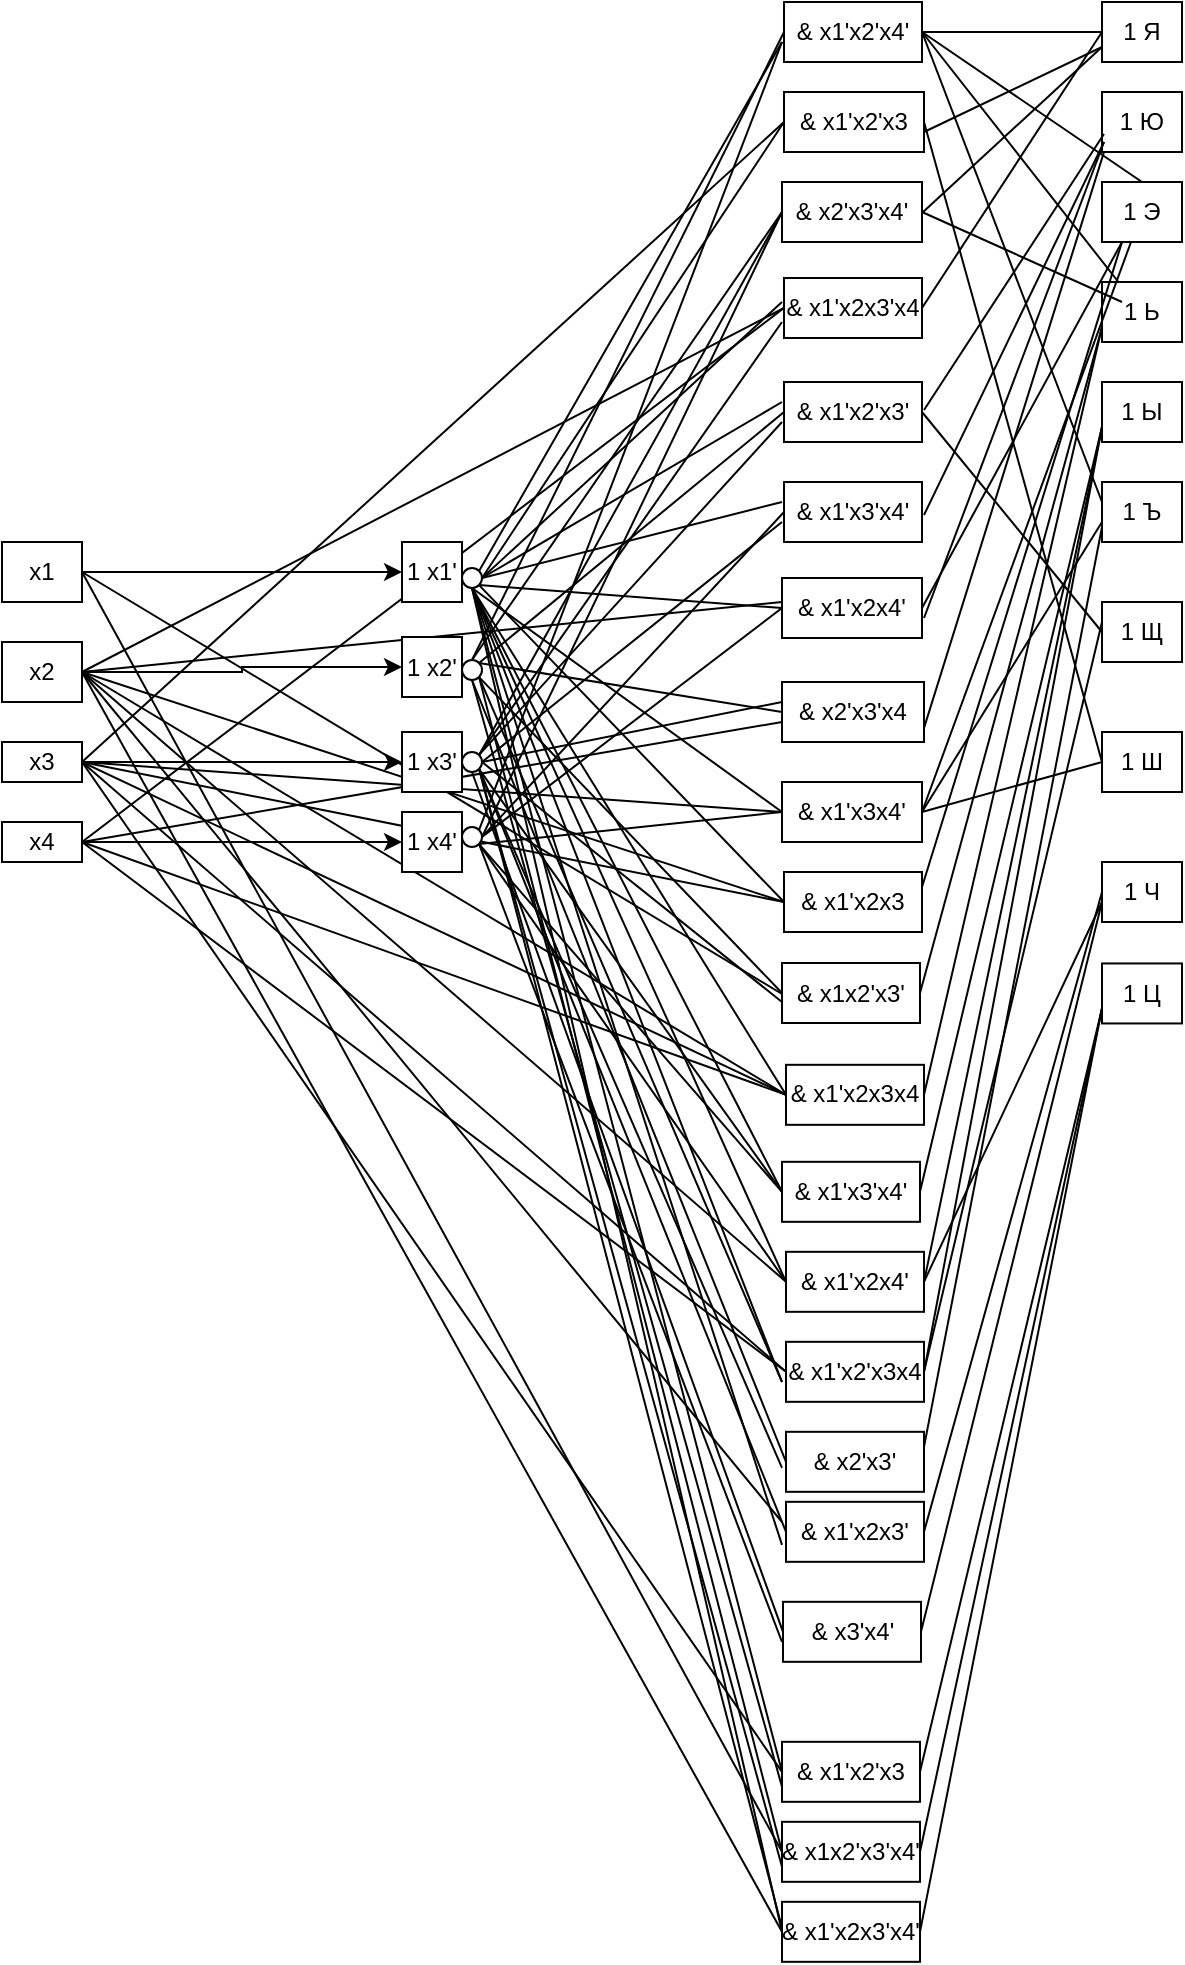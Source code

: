 <mxfile version="12.1.3" type="device" pages="1"><diagram id="SfGi0PFRdtM2f1Ms5nVr" name="Page-1"><mxGraphModel dx="848" dy="555" grid="1" gridSize="10" guides="1" tooltips="1" connect="1" arrows="1" fold="1" page="1" pageScale="1" pageWidth="827" pageHeight="1169" math="0" shadow="0"><root><mxCell id="0"/><mxCell id="1" parent="0"/><mxCell id="lSNuWzQc7EIY89o9hCFe-15" style="edgeStyle=orthogonalEdgeStyle;rounded=0;orthogonalLoop=1;jettySize=auto;html=1;exitX=1;exitY=0.5;exitDx=0;exitDy=0;entryX=0;entryY=0.5;entryDx=0;entryDy=0;" edge="1" parent="1" source="lSNuWzQc7EIY89o9hCFe-1" target="lSNuWzQc7EIY89o9hCFe-5"><mxGeometry relative="1" as="geometry"/></mxCell><mxCell id="lSNuWzQc7EIY89o9hCFe-158" style="edgeStyle=none;rounded=0;orthogonalLoop=1;jettySize=auto;html=1;exitX=1;exitY=0.5;exitDx=0;exitDy=0;endArrow=none;endFill=0;" edge="1" parent="1" source="lSNuWzQc7EIY89o9hCFe-1"><mxGeometry relative="1" as="geometry"><mxPoint x="480" y="596" as="targetPoint"/></mxGeometry></mxCell><mxCell id="lSNuWzQc7EIY89o9hCFe-159" style="edgeStyle=none;rounded=0;orthogonalLoop=1;jettySize=auto;html=1;exitX=1;exitY=0.5;exitDx=0;exitDy=0;entryX=0;entryY=0.5;entryDx=0;entryDy=0;endArrow=none;endFill=0;" edge="1" parent="1" source="lSNuWzQc7EIY89o9hCFe-1" target="lSNuWzQc7EIY89o9hCFe-90"><mxGeometry relative="1" as="geometry"/></mxCell><mxCell id="lSNuWzQc7EIY89o9hCFe-1" value="x1" style="rounded=0;whiteSpace=wrap;html=1;" vertex="1" parent="1"><mxGeometry x="90" y="370" width="40" height="30" as="geometry"/></mxCell><mxCell id="lSNuWzQc7EIY89o9hCFe-16" style="edgeStyle=orthogonalEdgeStyle;rounded=0;orthogonalLoop=1;jettySize=auto;html=1;exitX=1;exitY=0.5;exitDx=0;exitDy=0;entryX=0;entryY=0.5;entryDx=0;entryDy=0;" edge="1" parent="1" source="lSNuWzQc7EIY89o9hCFe-2" target="lSNuWzQc7EIY89o9hCFe-9"><mxGeometry relative="1" as="geometry"/></mxCell><mxCell id="lSNuWzQc7EIY89o9hCFe-164" style="edgeStyle=none;rounded=0;orthogonalLoop=1;jettySize=auto;html=1;exitX=1;exitY=0.5;exitDx=0;exitDy=0;endArrow=none;endFill=0;" edge="1" parent="1" source="lSNuWzQc7EIY89o9hCFe-2"><mxGeometry relative="1" as="geometry"><mxPoint x="480" y="400" as="targetPoint"/></mxGeometry></mxCell><mxCell id="lSNuWzQc7EIY89o9hCFe-165" style="edgeStyle=none;rounded=0;orthogonalLoop=1;jettySize=auto;html=1;exitX=1;exitY=0.5;exitDx=0;exitDy=0;entryX=0;entryY=0.5;entryDx=0;entryDy=0;endArrow=none;endFill=0;" edge="1" parent="1" source="lSNuWzQc7EIY89o9hCFe-2" target="lSNuWzQc7EIY89o9hCFe-38"><mxGeometry relative="1" as="geometry"/></mxCell><mxCell id="lSNuWzQc7EIY89o9hCFe-166" style="edgeStyle=none;rounded=0;orthogonalLoop=1;jettySize=auto;html=1;exitX=1;exitY=0.5;exitDx=0;exitDy=0;entryX=0;entryY=0.5;entryDx=0;entryDy=0;endArrow=none;endFill=0;" edge="1" parent="1" source="lSNuWzQc7EIY89o9hCFe-2" target="lSNuWzQc7EIY89o9hCFe-40"><mxGeometry relative="1" as="geometry"/></mxCell><mxCell id="lSNuWzQc7EIY89o9hCFe-167" style="edgeStyle=none;rounded=0;orthogonalLoop=1;jettySize=auto;html=1;exitX=1;exitY=0.5;exitDx=0;exitDy=0;entryX=0;entryY=0.5;entryDx=0;entryDy=0;endArrow=none;endFill=0;" edge="1" parent="1" source="lSNuWzQc7EIY89o9hCFe-2" target="lSNuWzQc7EIY89o9hCFe-64"><mxGeometry relative="1" as="geometry"/></mxCell><mxCell id="lSNuWzQc7EIY89o9hCFe-168" style="edgeStyle=none;rounded=0;orthogonalLoop=1;jettySize=auto;html=1;exitX=1;exitY=0.5;exitDx=0;exitDy=0;entryX=0;entryY=0.5;entryDx=0;entryDy=0;endArrow=none;endFill=0;" edge="1" parent="1" source="lSNuWzQc7EIY89o9hCFe-2" target="lSNuWzQc7EIY89o9hCFe-77"><mxGeometry relative="1" as="geometry"/></mxCell><mxCell id="lSNuWzQc7EIY89o9hCFe-169" style="edgeStyle=none;rounded=0;orthogonalLoop=1;jettySize=auto;html=1;exitX=1;exitY=0.5;exitDx=0;exitDy=0;endArrow=none;endFill=0;" edge="1" parent="1" source="lSNuWzQc7EIY89o9hCFe-2"><mxGeometry relative="1" as="geometry"><mxPoint x="480" y="860" as="targetPoint"/></mxGeometry></mxCell><mxCell id="lSNuWzQc7EIY89o9hCFe-170" style="edgeStyle=none;rounded=0;orthogonalLoop=1;jettySize=auto;html=1;exitX=1;exitY=0.5;exitDx=0;exitDy=0;entryX=0;entryY=0.5;entryDx=0;entryDy=0;endArrow=none;endFill=0;" edge="1" parent="1" source="lSNuWzQc7EIY89o9hCFe-2" target="lSNuWzQc7EIY89o9hCFe-100"><mxGeometry relative="1" as="geometry"/></mxCell><mxCell id="lSNuWzQc7EIY89o9hCFe-2" value="x2" style="rounded=0;whiteSpace=wrap;html=1;" vertex="1" parent="1"><mxGeometry x="90" y="420" width="40" height="30" as="geometry"/></mxCell><mxCell id="lSNuWzQc7EIY89o9hCFe-17" style="edgeStyle=orthogonalEdgeStyle;rounded=0;orthogonalLoop=1;jettySize=auto;html=1;exitX=1;exitY=0.5;exitDx=0;exitDy=0;entryX=0;entryY=0.5;entryDx=0;entryDy=0;" edge="1" parent="1" source="lSNuWzQc7EIY89o9hCFe-3" target="lSNuWzQc7EIY89o9hCFe-10"><mxGeometry relative="1" as="geometry"/></mxCell><mxCell id="lSNuWzQc7EIY89o9hCFe-171" style="edgeStyle=none;rounded=0;orthogonalLoop=1;jettySize=auto;html=1;exitX=1;exitY=0.5;exitDx=0;exitDy=0;entryX=0;entryY=0.5;entryDx=0;entryDy=0;endArrow=none;endFill=0;" edge="1" parent="1" source="lSNuWzQc7EIY89o9hCFe-3" target="lSNuWzQc7EIY89o9hCFe-36"><mxGeometry relative="1" as="geometry"/></mxCell><mxCell id="lSNuWzQc7EIY89o9hCFe-172" style="edgeStyle=none;rounded=0;orthogonalLoop=1;jettySize=auto;html=1;exitX=1;exitY=0.5;exitDx=0;exitDy=0;entryX=0;entryY=0.5;entryDx=0;entryDy=0;endArrow=none;endFill=0;" edge="1" parent="1" source="lSNuWzQc7EIY89o9hCFe-3" target="lSNuWzQc7EIY89o9hCFe-41"><mxGeometry relative="1" as="geometry"/></mxCell><mxCell id="lSNuWzQc7EIY89o9hCFe-173" style="edgeStyle=none;rounded=0;orthogonalLoop=1;jettySize=auto;html=1;exitX=1;exitY=0.5;exitDx=0;exitDy=0;entryX=0;entryY=0.5;entryDx=0;entryDy=0;endArrow=none;endFill=0;" edge="1" parent="1" source="lSNuWzQc7EIY89o9hCFe-3" target="lSNuWzQc7EIY89o9hCFe-40"><mxGeometry relative="1" as="geometry"/></mxCell><mxCell id="lSNuWzQc7EIY89o9hCFe-174" style="edgeStyle=none;rounded=0;orthogonalLoop=1;jettySize=auto;html=1;exitX=1;exitY=0.5;exitDx=0;exitDy=0;entryX=0;entryY=0.5;entryDx=0;entryDy=0;endArrow=none;endFill=0;" edge="1" parent="1" source="lSNuWzQc7EIY89o9hCFe-3" target="lSNuWzQc7EIY89o9hCFe-64"><mxGeometry relative="1" as="geometry"/></mxCell><mxCell id="lSNuWzQc7EIY89o9hCFe-175" style="edgeStyle=none;rounded=0;orthogonalLoop=1;jettySize=auto;html=1;exitX=1;exitY=0.5;exitDx=0;exitDy=0;entryX=0;entryY=0.5;entryDx=0;entryDy=0;endArrow=none;endFill=0;" edge="1" parent="1" source="lSNuWzQc7EIY89o9hCFe-3" target="lSNuWzQc7EIY89o9hCFe-76"><mxGeometry relative="1" as="geometry"/></mxCell><mxCell id="lSNuWzQc7EIY89o9hCFe-176" style="edgeStyle=none;rounded=0;orthogonalLoop=1;jettySize=auto;html=1;exitX=1;exitY=0.5;exitDx=0;exitDy=0;entryX=0;entryY=0.5;entryDx=0;entryDy=0;endArrow=none;endFill=0;" edge="1" parent="1" source="lSNuWzQc7EIY89o9hCFe-3" target="lSNuWzQc7EIY89o9hCFe-89"><mxGeometry relative="1" as="geometry"/></mxCell><mxCell id="lSNuWzQc7EIY89o9hCFe-3" value="x3" style="rounded=0;whiteSpace=wrap;html=1;" vertex="1" parent="1"><mxGeometry x="90" y="470" width="40" height="20" as="geometry"/></mxCell><mxCell id="lSNuWzQc7EIY89o9hCFe-18" style="edgeStyle=orthogonalEdgeStyle;rounded=0;orthogonalLoop=1;jettySize=auto;html=1;exitX=1;exitY=0.5;exitDx=0;exitDy=0;entryX=0;entryY=0.5;entryDx=0;entryDy=0;" edge="1" parent="1" source="lSNuWzQc7EIY89o9hCFe-4" target="lSNuWzQc7EIY89o9hCFe-11"><mxGeometry relative="1" as="geometry"/></mxCell><mxCell id="lSNuWzQc7EIY89o9hCFe-177" style="edgeStyle=none;rounded=0;orthogonalLoop=1;jettySize=auto;html=1;exitX=1;exitY=0.5;exitDx=0;exitDy=0;entryX=0;entryY=0.5;entryDx=0;entryDy=0;endArrow=none;endFill=0;" edge="1" parent="1" source="lSNuWzQc7EIY89o9hCFe-4" target="lSNuWzQc7EIY89o9hCFe-38"><mxGeometry relative="1" as="geometry"/></mxCell><mxCell id="lSNuWzQc7EIY89o9hCFe-178" style="edgeStyle=none;rounded=0;orthogonalLoop=1;jettySize=auto;html=1;exitX=1;exitY=0.5;exitDx=0;exitDy=0;endArrow=none;endFill=0;" edge="1" parent="1" source="lSNuWzQc7EIY89o9hCFe-4"><mxGeometry relative="1" as="geometry"><mxPoint x="480" y="460" as="targetPoint"/></mxGeometry></mxCell><mxCell id="lSNuWzQc7EIY89o9hCFe-179" style="edgeStyle=none;rounded=0;orthogonalLoop=1;jettySize=auto;html=1;exitX=1;exitY=0.5;exitDx=0;exitDy=0;entryX=0;entryY=0.5;entryDx=0;entryDy=0;endArrow=none;endFill=0;" edge="1" parent="1" source="lSNuWzQc7EIY89o9hCFe-4" target="lSNuWzQc7EIY89o9hCFe-64"><mxGeometry relative="1" as="geometry"/></mxCell><mxCell id="lSNuWzQc7EIY89o9hCFe-180" style="edgeStyle=none;rounded=0;orthogonalLoop=1;jettySize=auto;html=1;exitX=1;exitY=0.5;exitDx=0;exitDy=0;endArrow=none;endFill=0;entryX=0;entryY=0.5;entryDx=0;entryDy=0;" edge="1" parent="1" source="lSNuWzQc7EIY89o9hCFe-4" target="lSNuWzQc7EIY89o9hCFe-76"><mxGeometry relative="1" as="geometry"><mxPoint x="130" y="680" as="targetPoint"/></mxGeometry></mxCell><mxCell id="lSNuWzQc7EIY89o9hCFe-4" value="x4" style="rounded=0;whiteSpace=wrap;html=1;" vertex="1" parent="1"><mxGeometry x="90" y="510" width="40" height="20" as="geometry"/></mxCell><mxCell id="lSNuWzQc7EIY89o9hCFe-5" value="1 x1'" style="rounded=0;whiteSpace=wrap;html=1;" vertex="1" parent="1"><mxGeometry x="290" y="370" width="30" height="30" as="geometry"/></mxCell><mxCell id="lSNuWzQc7EIY89o9hCFe-9" value="1 x2'" style="rounded=0;whiteSpace=wrap;html=1;" vertex="1" parent="1"><mxGeometry x="290" y="417.5" width="30" height="30" as="geometry"/></mxCell><mxCell id="lSNuWzQc7EIY89o9hCFe-10" value="1 x3'" style="rounded=0;whiteSpace=wrap;html=1;" vertex="1" parent="1"><mxGeometry x="290" y="465" width="30" height="30" as="geometry"/></mxCell><mxCell id="lSNuWzQc7EIY89o9hCFe-11" value="1 x4'" style="rounded=0;whiteSpace=wrap;html=1;" vertex="1" parent="1"><mxGeometry x="290" y="505" width="30" height="30" as="geometry"/></mxCell><mxCell id="lSNuWzQc7EIY89o9hCFe-19" value="1 Я" style="rounded=0;whiteSpace=wrap;html=1;" vertex="1" parent="1"><mxGeometry x="640" y="100" width="40" height="30" as="geometry"/></mxCell><mxCell id="lSNuWzQc7EIY89o9hCFe-20" value="1 Ю" style="rounded=0;whiteSpace=wrap;html=1;" vertex="1" parent="1"><mxGeometry x="640" y="145" width="40" height="30" as="geometry"/></mxCell><mxCell id="lSNuWzQc7EIY89o9hCFe-21" value="1 Э" style="rounded=0;whiteSpace=wrap;html=1;" vertex="1" parent="1"><mxGeometry x="640" y="190" width="40" height="30" as="geometry"/></mxCell><mxCell id="lSNuWzQc7EIY89o9hCFe-22" value="1 Ь" style="rounded=0;whiteSpace=wrap;html=1;" vertex="1" parent="1"><mxGeometry x="640" y="240" width="40" height="30" as="geometry"/></mxCell><mxCell id="lSNuWzQc7EIY89o9hCFe-23" value="1 Ы" style="rounded=0;whiteSpace=wrap;html=1;" vertex="1" parent="1"><mxGeometry x="640" y="290" width="40" height="30" as="geometry"/></mxCell><mxCell id="lSNuWzQc7EIY89o9hCFe-24" value="1 Ъ" style="rounded=0;whiteSpace=wrap;html=1;" vertex="1" parent="1"><mxGeometry x="640" y="340" width="40" height="30" as="geometry"/></mxCell><mxCell id="lSNuWzQc7EIY89o9hCFe-25" value="1 Щ" style="rounded=0;whiteSpace=wrap;html=1;" vertex="1" parent="1"><mxGeometry x="640" y="400" width="40" height="30" as="geometry"/></mxCell><mxCell id="lSNuWzQc7EIY89o9hCFe-26" value="1 Ш" style="rounded=0;whiteSpace=wrap;html=1;" vertex="1" parent="1"><mxGeometry x="640" y="465" width="40" height="30" as="geometry"/></mxCell><mxCell id="lSNuWzQc7EIY89o9hCFe-27" value="1 Ч" style="rounded=0;whiteSpace=wrap;html=1;" vertex="1" parent="1"><mxGeometry x="640" y="530" width="40" height="30" as="geometry"/></mxCell><mxCell id="lSNuWzQc7EIY89o9hCFe-28" value="1 Ц" style="rounded=0;whiteSpace=wrap;html=1;" vertex="1" parent="1"><mxGeometry x="640" y="580.727" width="40" height="30" as="geometry"/></mxCell><mxCell id="lSNuWzQc7EIY89o9hCFe-45" style="edgeStyle=orthogonalEdgeStyle;rounded=0;orthogonalLoop=1;jettySize=auto;html=1;exitX=1;exitY=0.5;exitDx=0;exitDy=0;entryX=0;entryY=0.5;entryDx=0;entryDy=0;endArrow=none;endFill=0;" edge="1" parent="1" source="lSNuWzQc7EIY89o9hCFe-31" target="lSNuWzQc7EIY89o9hCFe-19"><mxGeometry relative="1" as="geometry"/></mxCell><mxCell id="lSNuWzQc7EIY89o9hCFe-62" style="edgeStyle=none;rounded=0;orthogonalLoop=1;jettySize=auto;html=1;exitX=1;exitY=0.5;exitDx=0;exitDy=0;endArrow=none;endFill=0;" edge="1" parent="1" source="lSNuWzQc7EIY89o9hCFe-31" target="lSNuWzQc7EIY89o9hCFe-22"><mxGeometry relative="1" as="geometry"/></mxCell><mxCell id="lSNuWzQc7EIY89o9hCFe-84" style="edgeStyle=none;rounded=0;orthogonalLoop=1;jettySize=auto;html=1;exitX=1;exitY=0.5;exitDx=0;exitDy=0;endArrow=none;endFill=0;" edge="1" parent="1" source="lSNuWzQc7EIY89o9hCFe-31"><mxGeometry relative="1" as="geometry"><mxPoint x="640" y="350" as="targetPoint"/></mxGeometry></mxCell><mxCell id="lSNuWzQc7EIY89o9hCFe-31" value="&amp;amp;&amp;nbsp;x1'x2'x4'" style="rounded=0;whiteSpace=wrap;html=1;" vertex="1" parent="1"><mxGeometry x="481" y="100" width="69" height="30" as="geometry"/></mxCell><mxCell id="lSNuWzQc7EIY89o9hCFe-86" style="edgeStyle=none;rounded=0;orthogonalLoop=1;jettySize=auto;html=1;exitX=1;exitY=0.5;exitDx=0;exitDy=0;entryX=0;entryY=0.5;entryDx=0;entryDy=0;endArrow=none;endFill=0;" edge="1" parent="1" source="lSNuWzQc7EIY89o9hCFe-34" target="lSNuWzQc7EIY89o9hCFe-25"><mxGeometry relative="1" as="geometry"/></mxCell><mxCell id="lSNuWzQc7EIY89o9hCFe-34" value="&amp;amp;&amp;nbsp;x1'x2'x3'" style="rounded=0;whiteSpace=wrap;html=1;" vertex="1" parent="1"><mxGeometry x="481" y="290" width="69" height="30" as="geometry"/></mxCell><mxCell id="lSNuWzQc7EIY89o9hCFe-72" style="edgeStyle=none;rounded=0;orthogonalLoop=1;jettySize=auto;html=1;exitX=1;exitY=0.5;exitDx=0;exitDy=0;endArrow=none;endFill=0;" edge="1" parent="1" source="lSNuWzQc7EIY89o9hCFe-35"><mxGeometry relative="1" as="geometry"><mxPoint x="650" y="250" as="targetPoint"/></mxGeometry></mxCell><mxCell id="lSNuWzQc7EIY89o9hCFe-35" value="&amp;amp;&amp;nbsp;x2'x3'x4'" style="rounded=0;whiteSpace=wrap;html=1;" vertex="1" parent="1"><mxGeometry x="480" y="190" width="70" height="30" as="geometry"/></mxCell><mxCell id="lSNuWzQc7EIY89o9hCFe-92" style="edgeStyle=none;rounded=0;orthogonalLoop=1;jettySize=auto;html=1;exitX=1;exitY=0.5;exitDx=0;exitDy=0;entryX=0;entryY=0.5;entryDx=0;entryDy=0;endArrow=none;endFill=0;" edge="1" parent="1" source="lSNuWzQc7EIY89o9hCFe-36" target="lSNuWzQc7EIY89o9hCFe-26"><mxGeometry relative="1" as="geometry"/></mxCell><mxCell id="lSNuWzQc7EIY89o9hCFe-36" value="&amp;amp;&amp;nbsp;x1'x2'x3" style="rounded=0;whiteSpace=wrap;html=1;" vertex="1" parent="1"><mxGeometry x="481" y="145" width="70" height="30" as="geometry"/></mxCell><mxCell id="lSNuWzQc7EIY89o9hCFe-37" value="&amp;amp;&amp;nbsp;x1'x3'x4'" style="rounded=0;whiteSpace=wrap;html=1;" vertex="1" parent="1"><mxGeometry x="481" y="340" width="69" height="30" as="geometry"/></mxCell><mxCell id="lSNuWzQc7EIY89o9hCFe-38" value="&amp;amp;&amp;nbsp;x1'x2x3'x4" style="rounded=0;whiteSpace=wrap;html=1;" vertex="1" parent="1"><mxGeometry x="481" y="238" width="69" height="30" as="geometry"/></mxCell><mxCell id="lSNuWzQc7EIY89o9hCFe-39" value="&amp;amp;&amp;nbsp;x2'x3'x4" style="rounded=0;whiteSpace=wrap;html=1;" vertex="1" parent="1"><mxGeometry x="480" y="440" width="71" height="30" as="geometry"/></mxCell><mxCell id="lSNuWzQc7EIY89o9hCFe-59" style="edgeStyle=none;rounded=0;orthogonalLoop=1;jettySize=auto;html=1;exitX=1;exitY=0.25;exitDx=0;exitDy=0;endArrow=none;endFill=0;" edge="1" parent="1" source="lSNuWzQc7EIY89o9hCFe-40"><mxGeometry relative="1" as="geometry"><mxPoint x="650" y="220" as="targetPoint"/></mxGeometry></mxCell><mxCell id="lSNuWzQc7EIY89o9hCFe-40" value="&amp;amp;&amp;nbsp;x1'x2x3" style="rounded=0;whiteSpace=wrap;html=1;" vertex="1" parent="1"><mxGeometry x="481" y="535" width="69" height="30" as="geometry"/></mxCell><mxCell id="lSNuWzQc7EIY89o9hCFe-58" style="edgeStyle=none;rounded=0;orthogonalLoop=1;jettySize=auto;html=1;exitX=1;exitY=0.5;exitDx=0;exitDy=0;endArrow=none;endFill=0;" edge="1" parent="1" source="lSNuWzQc7EIY89o9hCFe-41" target="lSNuWzQc7EIY89o9hCFe-21"><mxGeometry relative="1" as="geometry"/></mxCell><mxCell id="lSNuWzQc7EIY89o9hCFe-85" style="edgeStyle=none;rounded=0;orthogonalLoop=1;jettySize=auto;html=1;exitX=1;exitY=0.5;exitDx=0;exitDy=0;endArrow=none;endFill=0;" edge="1" parent="1" source="lSNuWzQc7EIY89o9hCFe-41"><mxGeometry relative="1" as="geometry"><mxPoint x="640" y="360" as="targetPoint"/></mxGeometry></mxCell><mxCell id="lSNuWzQc7EIY89o9hCFe-93" style="edgeStyle=none;rounded=0;orthogonalLoop=1;jettySize=auto;html=1;exitX=1;exitY=0.5;exitDx=0;exitDy=0;endArrow=none;endFill=0;" edge="1" parent="1" source="lSNuWzQc7EIY89o9hCFe-41"><mxGeometry relative="1" as="geometry"><mxPoint x="640" y="480" as="targetPoint"/></mxGeometry></mxCell><mxCell id="lSNuWzQc7EIY89o9hCFe-41" value="&amp;amp;&amp;nbsp;x1'x3x4'" style="rounded=0;whiteSpace=wrap;html=1;" vertex="1" parent="1"><mxGeometry x="480" y="490" width="70" height="30" as="geometry"/></mxCell><mxCell id="lSNuWzQc7EIY89o9hCFe-61" style="edgeStyle=none;rounded=0;orthogonalLoop=1;jettySize=auto;html=1;exitX=1;exitY=0.5;exitDx=0;exitDy=0;entryX=0.25;entryY=1;entryDx=0;entryDy=0;endArrow=none;endFill=0;" edge="1" parent="1" source="lSNuWzQc7EIY89o9hCFe-42" target="lSNuWzQc7EIY89o9hCFe-21"><mxGeometry relative="1" as="geometry"/></mxCell><mxCell id="lSNuWzQc7EIY89o9hCFe-42" value="&amp;amp;&amp;nbsp;x1'x2x4'" style="rounded=0;whiteSpace=wrap;html=1;" vertex="1" parent="1"><mxGeometry x="480" y="388" width="70" height="30" as="geometry"/></mxCell><mxCell id="lSNuWzQc7EIY89o9hCFe-47" value="" style="endArrow=none;html=1;entryX=0;entryY=0.75;entryDx=0;entryDy=0;" edge="1" parent="1" target="lSNuWzQc7EIY89o9hCFe-19"><mxGeometry width="50" height="50" relative="1" as="geometry"><mxPoint x="551" y="165" as="sourcePoint"/><mxPoint x="601" y="115" as="targetPoint"/></mxGeometry></mxCell><mxCell id="lSNuWzQc7EIY89o9hCFe-48" value="" style="endArrow=none;html=1;entryX=0;entryY=0.75;entryDx=0;entryDy=0;" edge="1" parent="1" target="lSNuWzQc7EIY89o9hCFe-19"><mxGeometry width="50" height="50" relative="1" as="geometry"><mxPoint x="550" y="205.5" as="sourcePoint"/><mxPoint x="639" y="163" as="targetPoint"/></mxGeometry></mxCell><mxCell id="lSNuWzQc7EIY89o9hCFe-49" value="" style="endArrow=none;html=1;exitX=1;exitY=0.5;exitDx=0;exitDy=0;" edge="1" parent="1" source="lSNuWzQc7EIY89o9hCFe-38"><mxGeometry width="50" height="50" relative="1" as="geometry"><mxPoint x="571" y="185" as="sourcePoint"/><mxPoint x="640" y="115" as="targetPoint"/></mxGeometry></mxCell><mxCell id="lSNuWzQc7EIY89o9hCFe-52" value="" style="endArrow=none;html=1;exitX=1;exitY=0.5;exitDx=0;exitDy=0;" edge="1" parent="1"><mxGeometry width="50" height="50" relative="1" as="geometry"><mxPoint x="551" y="304" as="sourcePoint"/><mxPoint x="641" y="166" as="targetPoint"/></mxGeometry></mxCell><mxCell id="lSNuWzQc7EIY89o9hCFe-53" value="" style="endArrow=none;html=1;exitX=1;exitY=0.5;exitDx=0;exitDy=0;" edge="1" parent="1"><mxGeometry width="50" height="50" relative="1" as="geometry"><mxPoint x="551" y="463" as="sourcePoint"/><mxPoint x="641" y="175" as="targetPoint"/></mxGeometry></mxCell><mxCell id="lSNuWzQc7EIY89o9hCFe-54" value="" style="endArrow=none;html=1;exitX=1;exitY=0.5;exitDx=0;exitDy=0;" edge="1" parent="1"><mxGeometry width="50" height="50" relative="1" as="geometry"><mxPoint x="551" y="356.5" as="sourcePoint"/><mxPoint x="641" y="170" as="targetPoint"/></mxGeometry></mxCell><mxCell id="lSNuWzQc7EIY89o9hCFe-55" value="" style="endArrow=none;html=1;exitX=1;exitY=0.5;exitDx=0;exitDy=0;" edge="1" parent="1"><mxGeometry width="50" height="50" relative="1" as="geometry"><mxPoint x="551" y="408" as="sourcePoint"/><mxPoint x="641" y="170" as="targetPoint"/></mxGeometry></mxCell><mxCell id="lSNuWzQc7EIY89o9hCFe-57" style="rounded=0;orthogonalLoop=1;jettySize=auto;html=1;exitX=1;exitY=0.5;exitDx=0;exitDy=0;entryX=0.5;entryY=0;entryDx=0;entryDy=0;endArrow=none;endFill=0;" edge="1" parent="1" target="lSNuWzQc7EIY89o9hCFe-21"><mxGeometry relative="1" as="geometry"><mxPoint x="550" y="115" as="sourcePoint"/><mxPoint x="640" y="115" as="targetPoint"/></mxGeometry></mxCell><mxCell id="lSNuWzQc7EIY89o9hCFe-71" style="edgeStyle=none;rounded=0;orthogonalLoop=1;jettySize=auto;html=1;exitX=1;exitY=0.5;exitDx=0;exitDy=0;entryX=0;entryY=0.75;entryDx=0;entryDy=0;endArrow=none;endFill=0;" edge="1" parent="1" source="lSNuWzQc7EIY89o9hCFe-63" target="lSNuWzQc7EIY89o9hCFe-22"><mxGeometry relative="1" as="geometry"/></mxCell><mxCell id="lSNuWzQc7EIY89o9hCFe-63" value="&amp;amp;&amp;nbsp;x1x2'x3'" style="rounded=0;whiteSpace=wrap;html=1;" vertex="1" parent="1"><mxGeometry x="480" y="580.5" width="69" height="30" as="geometry"/></mxCell><mxCell id="lSNuWzQc7EIY89o9hCFe-74" style="edgeStyle=none;rounded=0;orthogonalLoop=1;jettySize=auto;html=1;exitX=1;exitY=0.5;exitDx=0;exitDy=0;entryX=0;entryY=0.75;entryDx=0;entryDy=0;endArrow=none;endFill=0;" edge="1" parent="1" source="lSNuWzQc7EIY89o9hCFe-64" target="lSNuWzQc7EIY89o9hCFe-22"><mxGeometry relative="1" as="geometry"/></mxCell><mxCell id="lSNuWzQc7EIY89o9hCFe-64" value="&amp;amp;&amp;nbsp;x1'x2x3x4" style="rounded=0;whiteSpace=wrap;html=1;" vertex="1" parent="1"><mxGeometry x="482" y="631.409" width="69" height="30" as="geometry"/></mxCell><mxCell id="lSNuWzQc7EIY89o9hCFe-103" style="edgeStyle=none;rounded=0;orthogonalLoop=1;jettySize=auto;html=1;exitX=1;exitY=0;exitDx=0;exitDy=0;endArrow=none;endFill=0;" edge="1" parent="1" source="lSNuWzQc7EIY89o9hCFe-65"><mxGeometry relative="1" as="geometry"><mxPoint x="480" y="120" as="targetPoint"/></mxGeometry></mxCell><mxCell id="lSNuWzQc7EIY89o9hCFe-104" style="edgeStyle=none;rounded=0;orthogonalLoop=1;jettySize=auto;html=1;exitX=1;exitY=0.5;exitDx=0;exitDy=0;entryX=0;entryY=0.5;entryDx=0;entryDy=0;endArrow=none;endFill=0;" edge="1" parent="1" source="lSNuWzQc7EIY89o9hCFe-65" target="lSNuWzQc7EIY89o9hCFe-36"><mxGeometry relative="1" as="geometry"/></mxCell><mxCell id="lSNuWzQc7EIY89o9hCFe-105" style="edgeStyle=none;rounded=0;orthogonalLoop=1;jettySize=auto;html=1;exitX=1;exitY=0.5;exitDx=0;exitDy=0;endArrow=none;endFill=0;" edge="1" parent="1" source="lSNuWzQc7EIY89o9hCFe-65"><mxGeometry relative="1" as="geometry"><mxPoint x="480" y="250" as="targetPoint"/></mxGeometry></mxCell><mxCell id="lSNuWzQc7EIY89o9hCFe-106" style="edgeStyle=none;rounded=0;orthogonalLoop=1;jettySize=auto;html=1;exitX=1;exitY=0.5;exitDx=0;exitDy=0;endArrow=none;endFill=0;" edge="1" parent="1" source="lSNuWzQc7EIY89o9hCFe-65"><mxGeometry relative="1" as="geometry"><mxPoint x="480" y="300" as="targetPoint"/></mxGeometry></mxCell><mxCell id="lSNuWzQc7EIY89o9hCFe-107" style="edgeStyle=none;rounded=0;orthogonalLoop=1;jettySize=auto;html=1;exitX=1;exitY=0.5;exitDx=0;exitDy=0;endArrow=none;endFill=0;" edge="1" parent="1" source="lSNuWzQc7EIY89o9hCFe-65"><mxGeometry relative="1" as="geometry"><mxPoint x="480" y="350" as="targetPoint"/></mxGeometry></mxCell><mxCell id="lSNuWzQc7EIY89o9hCFe-108" style="edgeStyle=none;rounded=0;orthogonalLoop=1;jettySize=auto;html=1;exitX=1;exitY=1;exitDx=0;exitDy=0;entryX=0;entryY=0.5;entryDx=0;entryDy=0;endArrow=none;endFill=0;" edge="1" parent="1" source="lSNuWzQc7EIY89o9hCFe-65" target="lSNuWzQc7EIY89o9hCFe-42"><mxGeometry relative="1" as="geometry"/></mxCell><mxCell id="lSNuWzQc7EIY89o9hCFe-119" style="edgeStyle=none;rounded=0;orthogonalLoop=1;jettySize=auto;html=1;exitX=0.5;exitY=1;exitDx=0;exitDy=0;entryX=0;entryY=0.5;entryDx=0;entryDy=0;endArrow=none;endFill=0;" edge="1" parent="1" source="lSNuWzQc7EIY89o9hCFe-65" target="lSNuWzQc7EIY89o9hCFe-41"><mxGeometry relative="1" as="geometry"/></mxCell><mxCell id="lSNuWzQc7EIY89o9hCFe-120" style="edgeStyle=none;rounded=0;orthogonalLoop=1;jettySize=auto;html=1;exitX=1;exitY=1;exitDx=0;exitDy=0;entryX=0;entryY=0.5;entryDx=0;entryDy=0;endArrow=none;endFill=0;" edge="1" parent="1" source="lSNuWzQc7EIY89o9hCFe-65" target="lSNuWzQc7EIY89o9hCFe-40"><mxGeometry relative="1" as="geometry"/></mxCell><mxCell id="lSNuWzQc7EIY89o9hCFe-121" style="edgeStyle=none;rounded=0;orthogonalLoop=1;jettySize=auto;html=1;exitX=0.5;exitY=1;exitDx=0;exitDy=0;entryX=0;entryY=0.5;entryDx=0;entryDy=0;endArrow=none;endFill=0;" edge="1" parent="1" source="lSNuWzQc7EIY89o9hCFe-65" target="lSNuWzQc7EIY89o9hCFe-64"><mxGeometry relative="1" as="geometry"/></mxCell><mxCell id="lSNuWzQc7EIY89o9hCFe-122" style="edgeStyle=none;rounded=0;orthogonalLoop=1;jettySize=auto;html=1;exitX=0.5;exitY=1;exitDx=0;exitDy=0;entryX=0;entryY=0.5;entryDx=0;entryDy=0;endArrow=none;endFill=0;" edge="1" parent="1" source="lSNuWzQc7EIY89o9hCFe-65" target="lSNuWzQc7EIY89o9hCFe-75"><mxGeometry relative="1" as="geometry"/></mxCell><mxCell id="lSNuWzQc7EIY89o9hCFe-123" style="edgeStyle=none;rounded=0;orthogonalLoop=1;jettySize=auto;html=1;exitX=0.5;exitY=1;exitDx=0;exitDy=0;entryX=0;entryY=0.5;entryDx=0;entryDy=0;endArrow=none;endFill=0;" edge="1" parent="1" source="lSNuWzQc7EIY89o9hCFe-65" target="lSNuWzQc7EIY89o9hCFe-77"><mxGeometry relative="1" as="geometry"/></mxCell><mxCell id="lSNuWzQc7EIY89o9hCFe-124" style="edgeStyle=none;rounded=0;orthogonalLoop=1;jettySize=auto;html=1;exitX=0.5;exitY=1;exitDx=0;exitDy=0;endArrow=none;endFill=0;" edge="1" parent="1" source="lSNuWzQc7EIY89o9hCFe-65"><mxGeometry relative="1" as="geometry"><mxPoint x="480" y="790" as="targetPoint"/></mxGeometry></mxCell><mxCell id="lSNuWzQc7EIY89o9hCFe-125" style="edgeStyle=none;rounded=0;orthogonalLoop=1;jettySize=auto;html=1;exitX=0.5;exitY=1;exitDx=0;exitDy=0;endArrow=none;endFill=0;" edge="1" parent="1" source="lSNuWzQc7EIY89o9hCFe-65"><mxGeometry relative="1" as="geometry"><mxPoint x="480" y="871.455" as="targetPoint"/></mxGeometry></mxCell><mxCell id="lSNuWzQc7EIY89o9hCFe-126" style="edgeStyle=none;rounded=0;orthogonalLoop=1;jettySize=auto;html=1;exitX=0.5;exitY=1;exitDx=0;exitDy=0;entryX=0;entryY=0.5;entryDx=0;entryDy=0;endArrow=none;endFill=0;" edge="1" parent="1" source="lSNuWzQc7EIY89o9hCFe-65" target="lSNuWzQc7EIY89o9hCFe-89"><mxGeometry relative="1" as="geometry"/></mxCell><mxCell id="lSNuWzQc7EIY89o9hCFe-127" style="edgeStyle=none;rounded=0;orthogonalLoop=1;jettySize=auto;html=1;exitX=0.5;exitY=1;exitDx=0;exitDy=0;entryX=0;entryY=0.5;entryDx=0;entryDy=0;endArrow=none;endFill=0;" edge="1" parent="1" source="lSNuWzQc7EIY89o9hCFe-65" target="lSNuWzQc7EIY89o9hCFe-100"><mxGeometry relative="1" as="geometry"/></mxCell><mxCell id="lSNuWzQc7EIY89o9hCFe-65" value="" style="ellipse;whiteSpace=wrap;html=1;aspect=fixed;" vertex="1" parent="1"><mxGeometry x="320" y="383" width="10" height="10" as="geometry"/></mxCell><mxCell id="lSNuWzQc7EIY89o9hCFe-128" style="edgeStyle=none;rounded=0;orthogonalLoop=1;jettySize=auto;html=1;exitX=0.5;exitY=0;exitDx=0;exitDy=0;entryX=0;entryY=0.5;entryDx=0;entryDy=0;endArrow=none;endFill=0;" edge="1" parent="1" source="lSNuWzQc7EIY89o9hCFe-68" target="lSNuWzQc7EIY89o9hCFe-31"><mxGeometry relative="1" as="geometry"/></mxCell><mxCell id="lSNuWzQc7EIY89o9hCFe-129" style="edgeStyle=none;rounded=0;orthogonalLoop=1;jettySize=auto;html=1;exitX=0.5;exitY=0;exitDx=0;exitDy=0;entryX=0;entryY=0.5;entryDx=0;entryDy=0;endArrow=none;endFill=0;" edge="1" parent="1" source="lSNuWzQc7EIY89o9hCFe-68" target="lSNuWzQc7EIY89o9hCFe-35"><mxGeometry relative="1" as="geometry"/></mxCell><mxCell id="lSNuWzQc7EIY89o9hCFe-130" style="edgeStyle=none;rounded=0;orthogonalLoop=1;jettySize=auto;html=1;exitX=1;exitY=0;exitDx=0;exitDy=0;entryX=0;entryY=0.5;entryDx=0;entryDy=0;endArrow=none;endFill=0;" edge="1" parent="1" source="lSNuWzQc7EIY89o9hCFe-68" target="lSNuWzQc7EIY89o9hCFe-34"><mxGeometry relative="1" as="geometry"/></mxCell><mxCell id="lSNuWzQc7EIY89o9hCFe-131" style="edgeStyle=none;rounded=0;orthogonalLoop=1;jettySize=auto;html=1;exitX=1;exitY=0;exitDx=0;exitDy=0;entryX=0;entryY=0.5;entryDx=0;entryDy=0;endArrow=none;endFill=0;" edge="1" parent="1" source="lSNuWzQc7EIY89o9hCFe-68" target="lSNuWzQc7EIY89o9hCFe-39"><mxGeometry relative="1" as="geometry"/></mxCell><mxCell id="lSNuWzQc7EIY89o9hCFe-132" style="edgeStyle=none;rounded=0;orthogonalLoop=1;jettySize=auto;html=1;exitX=1;exitY=1;exitDx=0;exitDy=0;entryX=0;entryY=0.5;entryDx=0;entryDy=0;endArrow=none;endFill=0;" edge="1" parent="1" source="lSNuWzQc7EIY89o9hCFe-68" target="lSNuWzQc7EIY89o9hCFe-63"><mxGeometry relative="1" as="geometry"/></mxCell><mxCell id="lSNuWzQc7EIY89o9hCFe-133" style="edgeStyle=none;rounded=0;orthogonalLoop=1;jettySize=auto;html=1;exitX=1;exitY=1;exitDx=0;exitDy=0;endArrow=none;endFill=0;" edge="1" parent="1" source="lSNuWzQc7EIY89o9hCFe-68"><mxGeometry relative="1" as="geometry"><mxPoint x="480" y="790" as="targetPoint"/></mxGeometry></mxCell><mxCell id="lSNuWzQc7EIY89o9hCFe-134" style="edgeStyle=none;rounded=0;orthogonalLoop=1;jettySize=auto;html=1;exitX=0.5;exitY=1;exitDx=0;exitDy=0;entryX=0;entryY=0.5;entryDx=0;entryDy=0;endArrow=none;endFill=0;" edge="1" parent="1" source="lSNuWzQc7EIY89o9hCFe-68" target="lSNuWzQc7EIY89o9hCFe-78"><mxGeometry relative="1" as="geometry"/></mxCell><mxCell id="lSNuWzQc7EIY89o9hCFe-135" style="edgeStyle=none;rounded=0;orthogonalLoop=1;jettySize=auto;html=1;exitX=0.5;exitY=1;exitDx=0;exitDy=0;entryX=0;entryY=0.75;entryDx=0;entryDy=0;endArrow=none;endFill=0;" edge="1" parent="1" source="lSNuWzQc7EIY89o9hCFe-68" target="lSNuWzQc7EIY89o9hCFe-89"><mxGeometry relative="1" as="geometry"/></mxCell><mxCell id="lSNuWzQc7EIY89o9hCFe-136" style="edgeStyle=none;rounded=0;orthogonalLoop=1;jettySize=auto;html=1;exitX=1;exitY=1;exitDx=0;exitDy=0;entryX=0;entryY=0.5;entryDx=0;entryDy=0;endArrow=none;endFill=0;" edge="1" parent="1" source="lSNuWzQc7EIY89o9hCFe-68" target="lSNuWzQc7EIY89o9hCFe-90"><mxGeometry relative="1" as="geometry"/></mxCell><mxCell id="lSNuWzQc7EIY89o9hCFe-68" value="" style="ellipse;whiteSpace=wrap;html=1;aspect=fixed;" vertex="1" parent="1"><mxGeometry x="320" y="429" width="10" height="10" as="geometry"/></mxCell><mxCell id="lSNuWzQc7EIY89o9hCFe-137" style="edgeStyle=none;rounded=0;orthogonalLoop=1;jettySize=auto;html=1;exitX=1;exitY=0;exitDx=0;exitDy=0;entryX=0;entryY=0.5;entryDx=0;entryDy=0;endArrow=none;endFill=0;" edge="1" parent="1" source="lSNuWzQc7EIY89o9hCFe-69" target="lSNuWzQc7EIY89o9hCFe-35"><mxGeometry relative="1" as="geometry"/></mxCell><mxCell id="lSNuWzQc7EIY89o9hCFe-138" style="edgeStyle=none;rounded=0;orthogonalLoop=1;jettySize=auto;html=1;exitX=1;exitY=0;exitDx=0;exitDy=0;endArrow=none;endFill=0;" edge="1" parent="1" source="lSNuWzQc7EIY89o9hCFe-69"><mxGeometry relative="1" as="geometry"><mxPoint x="480" y="260" as="targetPoint"/></mxGeometry></mxCell><mxCell id="lSNuWzQc7EIY89o9hCFe-139" style="edgeStyle=none;rounded=0;orthogonalLoop=1;jettySize=auto;html=1;exitX=1;exitY=0;exitDx=0;exitDy=0;endArrow=none;endFill=0;" edge="1" parent="1" source="lSNuWzQc7EIY89o9hCFe-69"><mxGeometry relative="1" as="geometry"><mxPoint x="480" y="310" as="targetPoint"/></mxGeometry></mxCell><mxCell id="lSNuWzQc7EIY89o9hCFe-140" style="edgeStyle=none;rounded=0;orthogonalLoop=1;jettySize=auto;html=1;exitX=1;exitY=0.5;exitDx=0;exitDy=0;endArrow=none;endFill=0;" edge="1" parent="1" source="lSNuWzQc7EIY89o9hCFe-69"><mxGeometry relative="1" as="geometry"><mxPoint x="480" y="360" as="targetPoint"/></mxGeometry></mxCell><mxCell id="lSNuWzQc7EIY89o9hCFe-141" style="edgeStyle=none;rounded=0;orthogonalLoop=1;jettySize=auto;html=1;exitX=1;exitY=0.5;exitDx=0;exitDy=0;endArrow=none;endFill=0;" edge="1" parent="1" source="lSNuWzQc7EIY89o9hCFe-69"><mxGeometry relative="1" as="geometry"><mxPoint x="480" y="450" as="targetPoint"/></mxGeometry></mxCell><mxCell id="lSNuWzQc7EIY89o9hCFe-142" style="edgeStyle=none;rounded=0;orthogonalLoop=1;jettySize=auto;html=1;exitX=1;exitY=0.5;exitDx=0;exitDy=0;endArrow=none;endFill=0;" edge="1" parent="1" source="lSNuWzQc7EIY89o9hCFe-69"><mxGeometry relative="1" as="geometry"><mxPoint x="480" y="600" as="targetPoint"/></mxGeometry></mxCell><mxCell id="lSNuWzQc7EIY89o9hCFe-143" style="edgeStyle=none;rounded=0;orthogonalLoop=1;jettySize=auto;html=1;exitX=1;exitY=1;exitDx=0;exitDy=0;entryX=0;entryY=0.5;entryDx=0;entryDy=0;endArrow=none;endFill=0;" edge="1" parent="1" source="lSNuWzQc7EIY89o9hCFe-69" target="lSNuWzQc7EIY89o9hCFe-75"><mxGeometry relative="1" as="geometry"/></mxCell><mxCell id="lSNuWzQc7EIY89o9hCFe-144" style="edgeStyle=none;rounded=0;orthogonalLoop=1;jettySize=auto;html=1;exitX=1;exitY=1;exitDx=0;exitDy=0;endArrow=none;endFill=0;" edge="1" parent="1" source="lSNuWzQc7EIY89o9hCFe-69"><mxGeometry relative="1" as="geometry"><mxPoint x="480" y="832.909" as="targetPoint"/></mxGeometry></mxCell><mxCell id="lSNuWzQc7EIY89o9hCFe-145" style="edgeStyle=none;rounded=0;orthogonalLoop=1;jettySize=auto;html=1;exitX=1;exitY=1;exitDx=0;exitDy=0;entryX=0;entryY=0.5;entryDx=0;entryDy=0;endArrow=none;endFill=0;" edge="1" parent="1" source="lSNuWzQc7EIY89o9hCFe-69" target="lSNuWzQc7EIY89o9hCFe-87"><mxGeometry relative="1" as="geometry"/></mxCell><mxCell id="lSNuWzQc7EIY89o9hCFe-146" style="edgeStyle=none;rounded=0;orthogonalLoop=1;jettySize=auto;html=1;exitX=1;exitY=1;exitDx=0;exitDy=0;entryX=0;entryY=0.75;entryDx=0;entryDy=0;endArrow=none;endFill=0;" edge="1" parent="1" source="lSNuWzQc7EIY89o9hCFe-69" target="lSNuWzQc7EIY89o9hCFe-90"><mxGeometry relative="1" as="geometry"/></mxCell><mxCell id="lSNuWzQc7EIY89o9hCFe-147" style="edgeStyle=none;rounded=0;orthogonalLoop=1;jettySize=auto;html=1;exitX=1;exitY=1;exitDx=0;exitDy=0;endArrow=none;endFill=0;" edge="1" parent="1" source="lSNuWzQc7EIY89o9hCFe-69"><mxGeometry relative="1" as="geometry"><mxPoint x="480" y="1062.909" as="targetPoint"/></mxGeometry></mxCell><mxCell id="lSNuWzQc7EIY89o9hCFe-156" style="edgeStyle=none;rounded=0;orthogonalLoop=1;jettySize=auto;html=1;exitX=0.5;exitY=1;exitDx=0;exitDy=0;endArrow=none;endFill=0;entryX=0;entryY=0.5;entryDx=0;entryDy=0;" edge="1" parent="1" source="lSNuWzQc7EIY89o9hCFe-69" target="lSNuWzQc7EIY89o9hCFe-88"><mxGeometry relative="1" as="geometry"><mxPoint x="410" y="911.455" as="targetPoint"/></mxGeometry></mxCell><mxCell id="lSNuWzQc7EIY89o9hCFe-69" value="" style="ellipse;whiteSpace=wrap;html=1;aspect=fixed;" vertex="1" parent="1"><mxGeometry x="320" y="475" width="10" height="10" as="geometry"/></mxCell><mxCell id="lSNuWzQc7EIY89o9hCFe-148" style="edgeStyle=none;rounded=0;orthogonalLoop=1;jettySize=auto;html=1;exitX=1;exitY=0;exitDx=0;exitDy=0;endArrow=none;endFill=0;" edge="1" parent="1" source="lSNuWzQc7EIY89o9hCFe-70"><mxGeometry relative="1" as="geometry"><mxPoint x="480" y="120" as="targetPoint"/></mxGeometry></mxCell><mxCell id="lSNuWzQc7EIY89o9hCFe-149" style="edgeStyle=none;rounded=0;orthogonalLoop=1;jettySize=auto;html=1;exitX=1;exitY=0.5;exitDx=0;exitDy=0;entryX=0;entryY=0.5;entryDx=0;entryDy=0;endArrow=none;endFill=0;" edge="1" parent="1" source="lSNuWzQc7EIY89o9hCFe-70" target="lSNuWzQc7EIY89o9hCFe-35"><mxGeometry relative="1" as="geometry"/></mxCell><mxCell id="lSNuWzQc7EIY89o9hCFe-150" style="edgeStyle=none;rounded=0;orthogonalLoop=1;jettySize=auto;html=1;exitX=1;exitY=0.5;exitDx=0;exitDy=0;entryX=0;entryY=0.5;entryDx=0;entryDy=0;endArrow=none;endFill=0;" edge="1" parent="1" source="lSNuWzQc7EIY89o9hCFe-70" target="lSNuWzQc7EIY89o9hCFe-37"><mxGeometry relative="1" as="geometry"/></mxCell><mxCell id="lSNuWzQc7EIY89o9hCFe-151" style="edgeStyle=none;rounded=0;orthogonalLoop=1;jettySize=auto;html=1;exitX=1;exitY=0.5;exitDx=0;exitDy=0;entryX=0;entryY=0.5;entryDx=0;entryDy=0;endArrow=none;endFill=0;" edge="1" parent="1" source="lSNuWzQc7EIY89o9hCFe-70" target="lSNuWzQc7EIY89o9hCFe-42"><mxGeometry relative="1" as="geometry"/></mxCell><mxCell id="lSNuWzQc7EIY89o9hCFe-152" style="edgeStyle=none;rounded=0;orthogonalLoop=1;jettySize=auto;html=1;exitX=1;exitY=1;exitDx=0;exitDy=0;entryX=0;entryY=0.5;entryDx=0;entryDy=0;endArrow=none;endFill=0;" edge="1" parent="1" source="lSNuWzQc7EIY89o9hCFe-70" target="lSNuWzQc7EIY89o9hCFe-41"><mxGeometry relative="1" as="geometry"/></mxCell><mxCell id="lSNuWzQc7EIY89o9hCFe-153" style="edgeStyle=none;rounded=0;orthogonalLoop=1;jettySize=auto;html=1;exitX=1;exitY=1;exitDx=0;exitDy=0;entryX=0;entryY=0.5;entryDx=0;entryDy=0;endArrow=none;endFill=0;" edge="1" parent="1" source="lSNuWzQc7EIY89o9hCFe-70" target="lSNuWzQc7EIY89o9hCFe-75"><mxGeometry relative="1" as="geometry"/></mxCell><mxCell id="lSNuWzQc7EIY89o9hCFe-154" style="edgeStyle=none;rounded=0;orthogonalLoop=1;jettySize=auto;html=1;exitX=1;exitY=1;exitDx=0;exitDy=0;entryX=0;entryY=0.5;entryDx=0;entryDy=0;endArrow=none;endFill=0;" edge="1" parent="1" source="lSNuWzQc7EIY89o9hCFe-70" target="lSNuWzQc7EIY89o9hCFe-77"><mxGeometry relative="1" as="geometry"/></mxCell><mxCell id="lSNuWzQc7EIY89o9hCFe-155" style="edgeStyle=none;rounded=0;orthogonalLoop=1;jettySize=auto;html=1;exitX=1;exitY=1;exitDx=0;exitDy=0;endArrow=none;endFill=0;" edge="1" parent="1" source="lSNuWzQc7EIY89o9hCFe-70"><mxGeometry relative="1" as="geometry"><mxPoint x="480" y="920" as="targetPoint"/></mxGeometry></mxCell><mxCell id="lSNuWzQc7EIY89o9hCFe-70" value="" style="ellipse;whiteSpace=wrap;html=1;aspect=fixed;" vertex="1" parent="1"><mxGeometry x="320" y="512.5" width="10" height="10" as="geometry"/></mxCell><mxCell id="lSNuWzQc7EIY89o9hCFe-80" style="edgeStyle=none;rounded=0;orthogonalLoop=1;jettySize=auto;html=1;exitX=1;exitY=0.5;exitDx=0;exitDy=0;endArrow=none;endFill=0;entryX=0;entryY=0.75;entryDx=0;entryDy=0;" edge="1" parent="1" source="lSNuWzQc7EIY89o9hCFe-75" target="lSNuWzQc7EIY89o9hCFe-23"><mxGeometry relative="1" as="geometry"><mxPoint x="630" y="340" as="targetPoint"/></mxGeometry></mxCell><mxCell id="lSNuWzQc7EIY89o9hCFe-75" value="&amp;amp;&amp;nbsp;x1'x3'x4'" style="rounded=0;whiteSpace=wrap;html=1;" vertex="1" parent="1"><mxGeometry x="480" y="679.909" width="69" height="30" as="geometry"/></mxCell><mxCell id="lSNuWzQc7EIY89o9hCFe-82" style="edgeStyle=none;rounded=0;orthogonalLoop=1;jettySize=auto;html=1;exitX=1;exitY=0.5;exitDx=0;exitDy=0;entryX=0;entryY=0.75;entryDx=0;entryDy=0;endArrow=none;endFill=0;" edge="1" parent="1" source="lSNuWzQc7EIY89o9hCFe-76" target="lSNuWzQc7EIY89o9hCFe-23"><mxGeometry relative="1" as="geometry"/></mxCell><mxCell id="lSNuWzQc7EIY89o9hCFe-91" style="edgeStyle=none;rounded=0;orthogonalLoop=1;jettySize=auto;html=1;exitX=1;exitY=0.5;exitDx=0;exitDy=0;endArrow=none;endFill=0;" edge="1" parent="1" source="lSNuWzQc7EIY89o9hCFe-76"><mxGeometry relative="1" as="geometry"><mxPoint x="640" y="410" as="targetPoint"/></mxGeometry></mxCell><mxCell id="lSNuWzQc7EIY89o9hCFe-76" value="&amp;amp;&amp;nbsp;x1'x2'x3x4" style="rounded=0;whiteSpace=wrap;html=1;" vertex="1" parent="1"><mxGeometry x="482" y="769.909" width="69" height="30" as="geometry"/></mxCell><mxCell id="lSNuWzQc7EIY89o9hCFe-81" style="edgeStyle=none;rounded=0;orthogonalLoop=1;jettySize=auto;html=1;exitX=1;exitY=0.5;exitDx=0;exitDy=0;endArrow=none;endFill=0;entryX=0;entryY=0.75;entryDx=0;entryDy=0;" edge="1" parent="1" source="lSNuWzQc7EIY89o9hCFe-77" target="lSNuWzQc7EIY89o9hCFe-23"><mxGeometry relative="1" as="geometry"><mxPoint x="570" y="660" as="targetPoint"/></mxGeometry></mxCell><mxCell id="lSNuWzQc7EIY89o9hCFe-95" style="edgeStyle=none;rounded=0;orthogonalLoop=1;jettySize=auto;html=1;exitX=1;exitY=0.5;exitDx=0;exitDy=0;endArrow=none;endFill=0;" edge="1" parent="1" source="lSNuWzQc7EIY89o9hCFe-77"><mxGeometry relative="1" as="geometry"><mxPoint x="640" y="550" as="targetPoint"/></mxGeometry></mxCell><mxCell id="lSNuWzQc7EIY89o9hCFe-77" value="&amp;amp;&amp;nbsp;x1'x2x4'" style="rounded=0;whiteSpace=wrap;html=1;" vertex="1" parent="1"><mxGeometry x="482" y="724.909" width="69" height="30" as="geometry"/></mxCell><mxCell id="lSNuWzQc7EIY89o9hCFe-83" style="edgeStyle=none;rounded=0;orthogonalLoop=1;jettySize=auto;html=1;exitX=1;exitY=0.25;exitDx=0;exitDy=0;endArrow=none;endFill=0;entryX=0;entryY=0.75;entryDx=0;entryDy=0;" edge="1" parent="1" source="lSNuWzQc7EIY89o9hCFe-78" target="lSNuWzQc7EIY89o9hCFe-24"><mxGeometry relative="1" as="geometry"><mxPoint x="620" y="430" as="targetPoint"/></mxGeometry></mxCell><mxCell id="lSNuWzQc7EIY89o9hCFe-78" value="&amp;amp;&amp;nbsp;x2'x3'" style="rounded=0;whiteSpace=wrap;html=1;" vertex="1" parent="1"><mxGeometry x="482" y="814.909" width="69" height="30" as="geometry"/></mxCell><mxCell id="lSNuWzQc7EIY89o9hCFe-94" style="edgeStyle=none;rounded=0;orthogonalLoop=1;jettySize=auto;html=1;exitX=1;exitY=0.5;exitDx=0;exitDy=0;entryX=0;entryY=0.5;entryDx=0;entryDy=0;endArrow=none;endFill=0;" edge="1" parent="1" source="lSNuWzQc7EIY89o9hCFe-87" target="lSNuWzQc7EIY89o9hCFe-27"><mxGeometry relative="1" as="geometry"/></mxCell><mxCell id="lSNuWzQc7EIY89o9hCFe-87" value="&amp;amp;&amp;nbsp;x1'x2x3'" style="rounded=0;whiteSpace=wrap;html=1;" vertex="1" parent="1"><mxGeometry x="482" y="849.909" width="69" height="30" as="geometry"/></mxCell><mxCell id="lSNuWzQc7EIY89o9hCFe-96" style="edgeStyle=none;rounded=0;orthogonalLoop=1;jettySize=auto;html=1;exitX=1;exitY=0.5;exitDx=0;exitDy=0;endArrow=none;endFill=0;" edge="1" parent="1" source="lSNuWzQc7EIY89o9hCFe-88"><mxGeometry relative="1" as="geometry"><mxPoint x="640" y="550" as="targetPoint"/></mxGeometry></mxCell><mxCell id="lSNuWzQc7EIY89o9hCFe-88" value="&amp;amp;&amp;nbsp;x3'x4'" style="rounded=0;whiteSpace=wrap;html=1;" vertex="1" parent="1"><mxGeometry x="480.5" y="899.909" width="69" height="30" as="geometry"/></mxCell><mxCell id="lSNuWzQc7EIY89o9hCFe-98" style="edgeStyle=none;rounded=0;orthogonalLoop=1;jettySize=auto;html=1;exitX=1;exitY=0.5;exitDx=0;exitDy=0;endArrow=none;endFill=0;entryX=0;entryY=0.75;entryDx=0;entryDy=0;" edge="1" parent="1" source="lSNuWzQc7EIY89o9hCFe-89" target="lSNuWzQc7EIY89o9hCFe-28"><mxGeometry relative="1" as="geometry"><mxPoint x="640" y="810" as="targetPoint"/></mxGeometry></mxCell><mxCell id="lSNuWzQc7EIY89o9hCFe-89" value="&amp;amp;&amp;nbsp;x1'x2'x3" style="rounded=0;whiteSpace=wrap;html=1;" vertex="1" parent="1"><mxGeometry x="480" y="969.909" width="69" height="30" as="geometry"/></mxCell><mxCell id="lSNuWzQc7EIY89o9hCFe-99" style="edgeStyle=none;rounded=0;orthogonalLoop=1;jettySize=auto;html=1;exitX=1;exitY=0.5;exitDx=0;exitDy=0;entryX=0;entryY=0.75;entryDx=0;entryDy=0;endArrow=none;endFill=0;" edge="1" parent="1" source="lSNuWzQc7EIY89o9hCFe-90" target="lSNuWzQc7EIY89o9hCFe-28"><mxGeometry relative="1" as="geometry"/></mxCell><mxCell id="lSNuWzQc7EIY89o9hCFe-90" value="&amp;amp;&amp;nbsp;x1x2'x3'x4'" style="rounded=0;whiteSpace=wrap;html=1;" vertex="1" parent="1"><mxGeometry x="480" y="1009.909" width="69" height="30" as="geometry"/></mxCell><mxCell id="lSNuWzQc7EIY89o9hCFe-101" style="edgeStyle=none;rounded=0;orthogonalLoop=1;jettySize=auto;html=1;exitX=1;exitY=0.5;exitDx=0;exitDy=0;entryX=0;entryY=0.75;entryDx=0;entryDy=0;endArrow=none;endFill=0;" edge="1" parent="1" source="lSNuWzQc7EIY89o9hCFe-100" target="lSNuWzQc7EIY89o9hCFe-28"><mxGeometry relative="1" as="geometry"/></mxCell><mxCell id="lSNuWzQc7EIY89o9hCFe-100" value="&amp;amp;&amp;nbsp;x1'x2x3'x4'" style="rounded=0;whiteSpace=wrap;html=1;" vertex="1" parent="1"><mxGeometry x="480" y="1049.909" width="69" height="30" as="geometry"/></mxCell></root></mxGraphModel></diagram></mxfile>